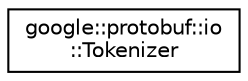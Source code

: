 digraph "类继承关系图"
{
 // LATEX_PDF_SIZE
  edge [fontname="Helvetica",fontsize="10",labelfontname="Helvetica",labelfontsize="10"];
  node [fontname="Helvetica",fontsize="10",shape=record];
  rankdir="LR";
  Node0 [label="google::protobuf::io\l::Tokenizer",height=0.2,width=0.4,color="black", fillcolor="white", style="filled",URL="$classgoogle_1_1protobuf_1_1io_1_1Tokenizer.html",tooltip=" "];
}
